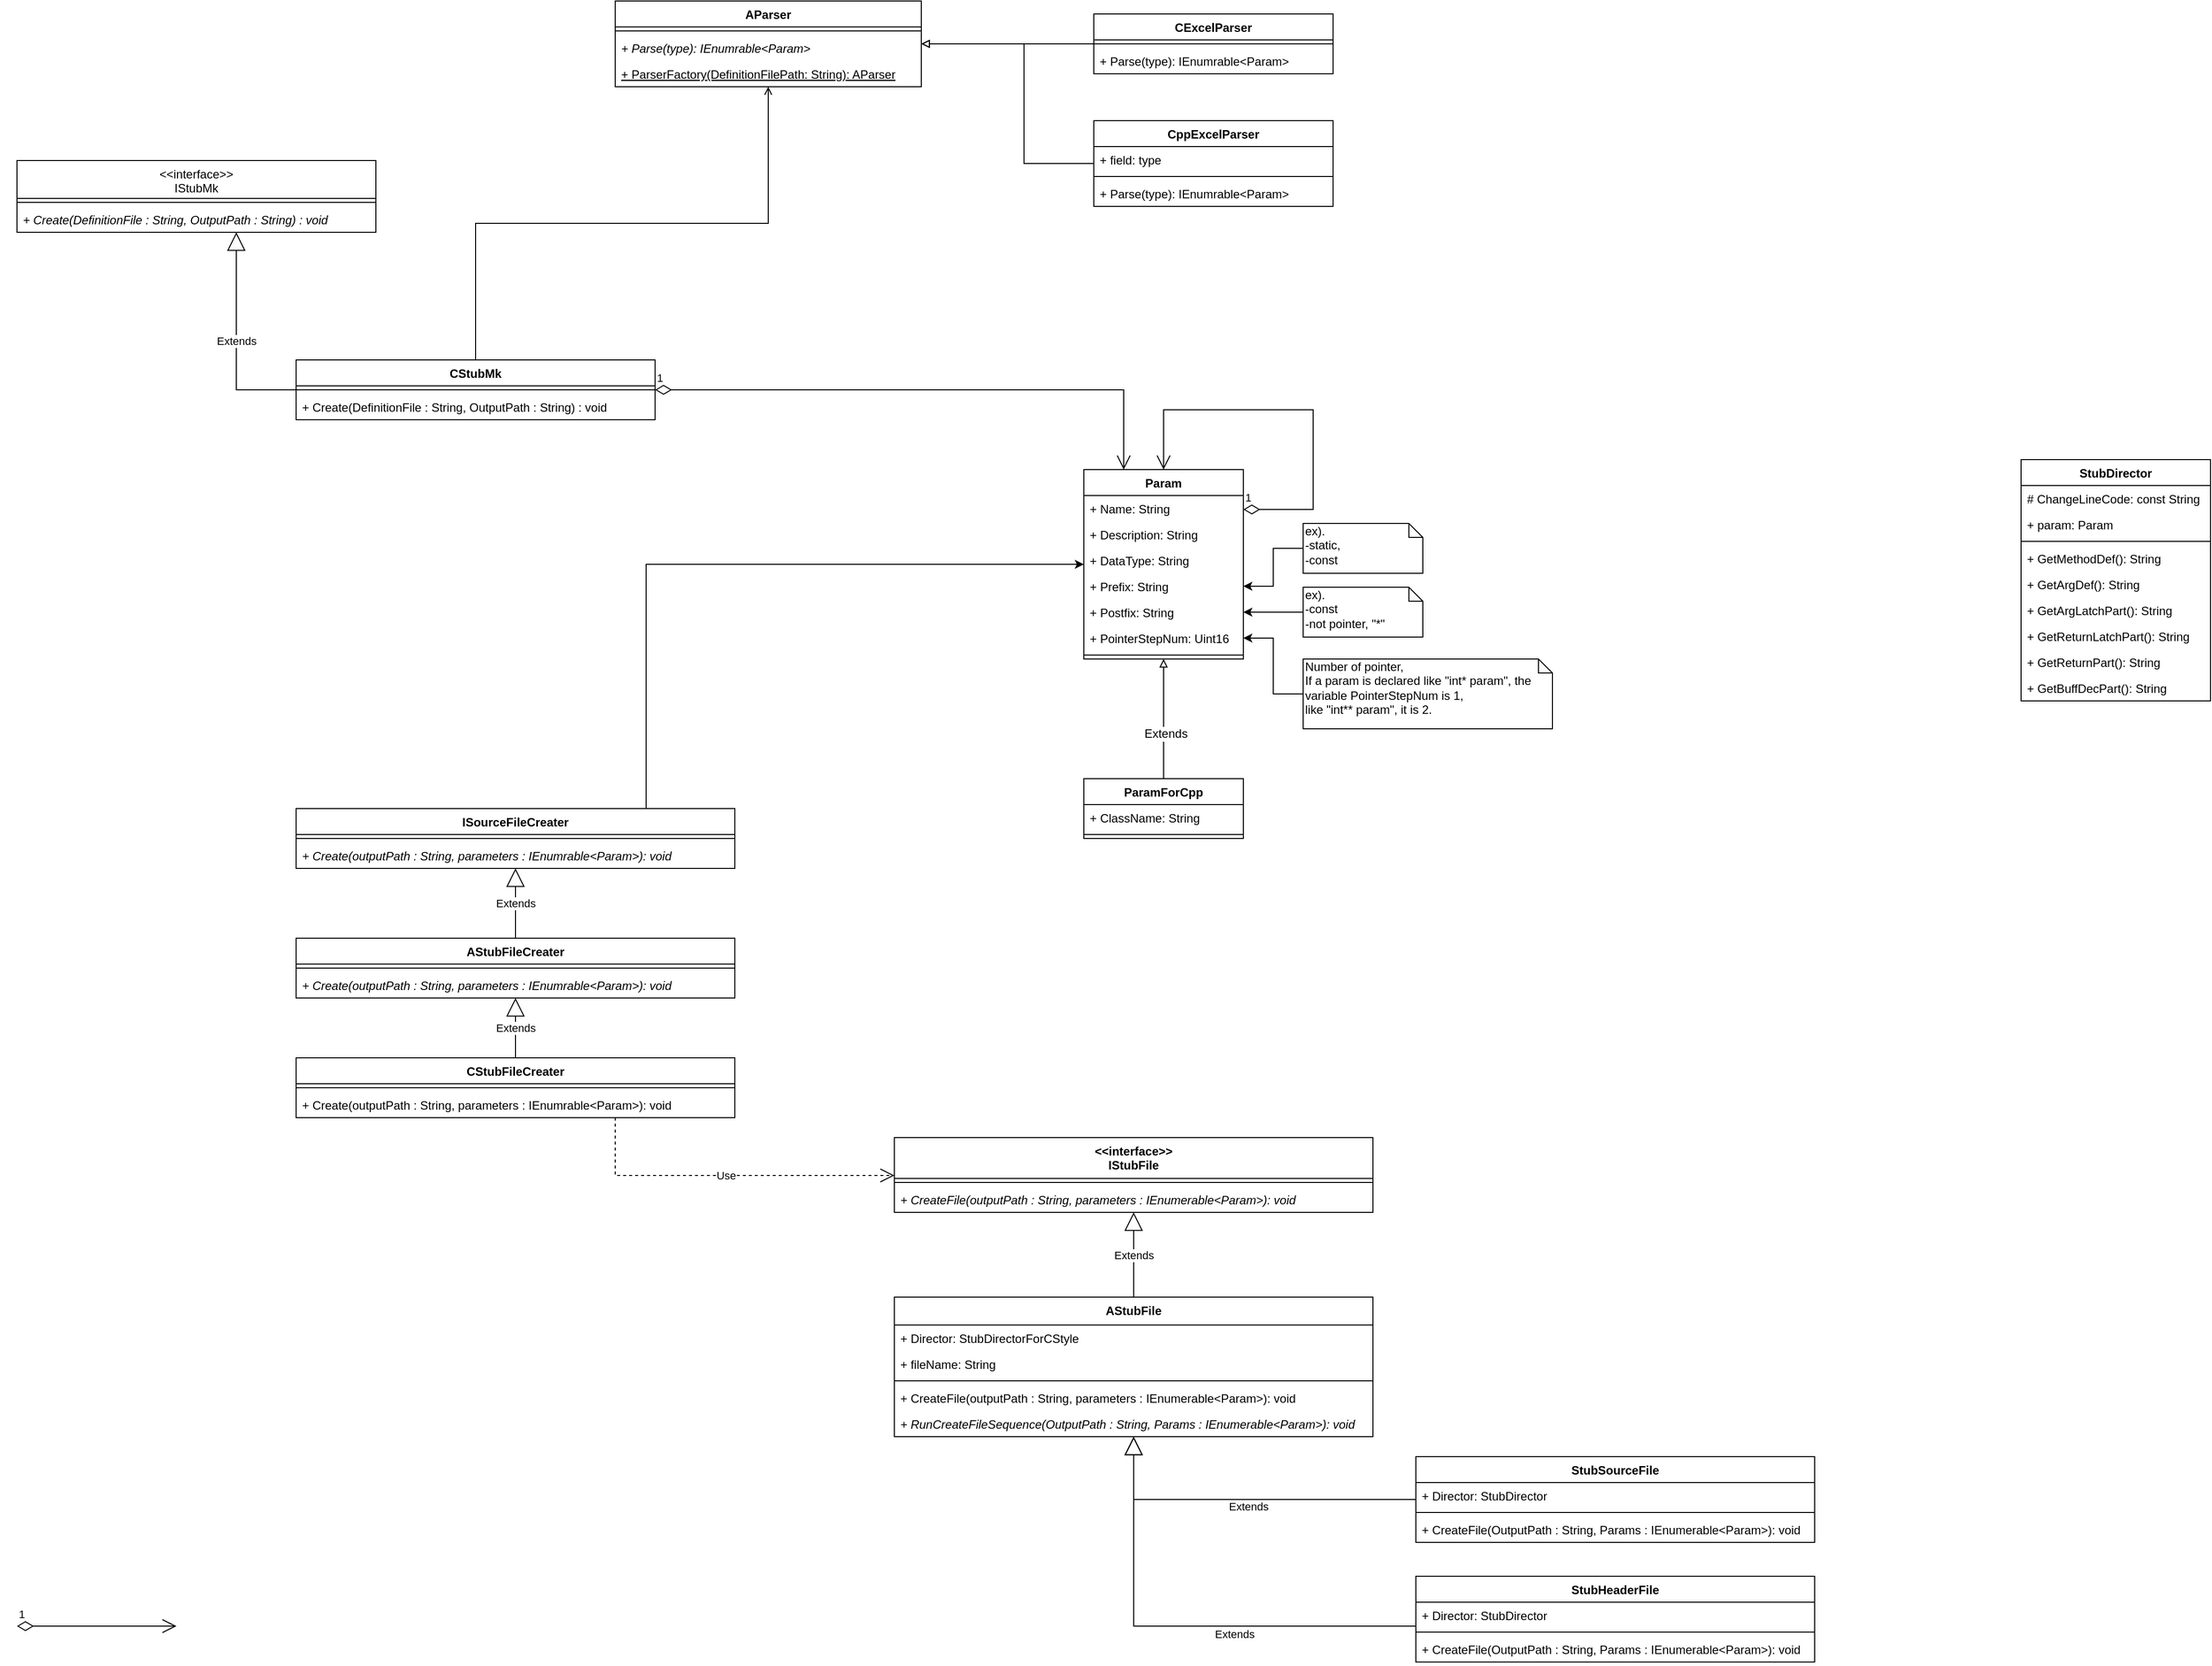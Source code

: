 <mxfile version="12.4.2" type="device" pages="1"><diagram id="QVvu_ek43hdtVGFrfovL" name="Class diagram"><mxGraphModel dx="1913" dy="2015" grid="1" gridSize="10" guides="1" tooltips="1" connect="1" arrows="1" fold="1" page="1" pageScale="1" pageWidth="827" pageHeight="1169" math="0" shadow="0"><root><mxCell id="0"/><mxCell id="1" parent="0"/><mxCell id="JqmOEWngRKhRQlTypjAN-6" style="edgeStyle=orthogonalEdgeStyle;rounded=0;orthogonalLoop=1;jettySize=auto;html=1;endArrow=open;endFill=0;" parent="1" source="FPUpxsADe26cOMh3PT_w-1" target="S-j-BMyVQvXEw7GV-qW3-18" edge="1"><mxGeometry relative="1" as="geometry"/></mxCell><mxCell id="FPUpxsADe26cOMh3PT_w-1" value="CStubMk" style="swimlane;fontStyle=1;align=center;verticalAlign=top;childLayout=stackLayout;horizontal=1;startSize=26;horizontalStack=0;resizeParent=1;resizeParentMax=0;resizeLast=0;collapsible=1;marginBottom=0;" parent="1" vertex="1"><mxGeometry x="40" y="40" width="360" height="60" as="geometry"/></mxCell><mxCell id="FPUpxsADe26cOMh3PT_w-3" value="" style="line;strokeWidth=1;fillColor=none;align=left;verticalAlign=middle;spacingTop=-1;spacingLeft=3;spacingRight=3;rotatable=0;labelPosition=right;points=[];portConstraint=eastwest;" parent="FPUpxsADe26cOMh3PT_w-1" vertex="1"><mxGeometry y="26" width="360" height="8" as="geometry"/></mxCell><mxCell id="FPUpxsADe26cOMh3PT_w-4" value="+ Create(DefinitionFile : String, OutputPath : String) : void" style="text;strokeColor=none;fillColor=none;align=left;verticalAlign=top;spacingLeft=4;spacingRight=4;overflow=hidden;rotatable=0;points=[[0,0.5],[1,0.5]];portConstraint=eastwest;" parent="FPUpxsADe26cOMh3PT_w-1" vertex="1"><mxGeometry y="34" width="360" height="26" as="geometry"/></mxCell><mxCell id="FPUpxsADe26cOMh3PT_w-5" value="Param" style="swimlane;fontStyle=1;align=center;verticalAlign=top;childLayout=stackLayout;horizontal=1;startSize=26;horizontalStack=0;resizeParent=1;resizeParentMax=0;resizeLast=0;collapsible=1;marginBottom=0;" parent="1" vertex="1"><mxGeometry x="830" y="150" width="160" height="190" as="geometry"/></mxCell><mxCell id="FPUpxsADe26cOMh3PT_w-6" value="+ Name: String" style="text;strokeColor=none;fillColor=none;align=left;verticalAlign=top;spacingLeft=4;spacingRight=4;overflow=hidden;rotatable=0;points=[[0,0.5],[1,0.5]];portConstraint=eastwest;" parent="FPUpxsADe26cOMh3PT_w-5" vertex="1"><mxGeometry y="26" width="160" height="26" as="geometry"/></mxCell><mxCell id="FPUpxsADe26cOMh3PT_w-13" value="+ Description: String" style="text;strokeColor=none;fillColor=none;align=left;verticalAlign=top;spacingLeft=4;spacingRight=4;overflow=hidden;rotatable=0;points=[[0,0.5],[1,0.5]];portConstraint=eastwest;" parent="FPUpxsADe26cOMh3PT_w-5" vertex="1"><mxGeometry y="52" width="160" height="26" as="geometry"/></mxCell><mxCell id="FPUpxsADe26cOMh3PT_w-9" value="+ DataType: String" style="text;strokeColor=none;fillColor=none;align=left;verticalAlign=top;spacingLeft=4;spacingRight=4;overflow=hidden;rotatable=0;points=[[0,0.5],[1,0.5]];portConstraint=eastwest;" parent="FPUpxsADe26cOMh3PT_w-5" vertex="1"><mxGeometry y="78" width="160" height="26" as="geometry"/></mxCell><mxCell id="FPUpxsADe26cOMh3PT_w-10" value="+ Prefix: String" style="text;strokeColor=none;fillColor=none;align=left;verticalAlign=top;spacingLeft=4;spacingRight=4;overflow=hidden;rotatable=0;points=[[0,0.5],[1,0.5]];portConstraint=eastwest;" parent="FPUpxsADe26cOMh3PT_w-5" vertex="1"><mxGeometry y="104" width="160" height="26" as="geometry"/></mxCell><mxCell id="FPUpxsADe26cOMh3PT_w-11" value="+ Postfix: String" style="text;strokeColor=none;fillColor=none;align=left;verticalAlign=top;spacingLeft=4;spacingRight=4;overflow=hidden;rotatable=0;points=[[0,0.5],[1,0.5]];portConstraint=eastwest;" parent="FPUpxsADe26cOMh3PT_w-5" vertex="1"><mxGeometry y="130" width="160" height="26" as="geometry"/></mxCell><mxCell id="FPUpxsADe26cOMh3PT_w-12" value="+ PointerStepNum: Uint16" style="text;strokeColor=none;fillColor=none;align=left;verticalAlign=top;spacingLeft=4;spacingRight=4;overflow=hidden;rotatable=0;points=[[0,0.5],[1,0.5]];portConstraint=eastwest;" parent="FPUpxsADe26cOMh3PT_w-5" vertex="1"><mxGeometry y="156" width="160" height="26" as="geometry"/></mxCell><mxCell id="FPUpxsADe26cOMh3PT_w-7" value="" style="line;strokeWidth=1;fillColor=none;align=left;verticalAlign=middle;spacingTop=-1;spacingLeft=3;spacingRight=3;rotatable=0;labelPosition=right;points=[];portConstraint=eastwest;" parent="FPUpxsADe26cOMh3PT_w-5" vertex="1"><mxGeometry y="182" width="160" height="8" as="geometry"/></mxCell><mxCell id="FPUpxsADe26cOMh3PT_w-17" value="1" style="endArrow=open;html=1;endSize=12;startArrow=diamondThin;startSize=14;startFill=0;edgeStyle=orthogonalEdgeStyle;align=left;verticalAlign=bottom;rounded=0;" parent="1" source="FPUpxsADe26cOMh3PT_w-5" target="FPUpxsADe26cOMh3PT_w-5" edge="1"><mxGeometry x="-1" y="3" relative="1" as="geometry"><mxPoint x="890" y="410" as="sourcePoint"/><mxPoint x="1060" y="180" as="targetPoint"/><Array as="points"><mxPoint x="1060" y="190"/><mxPoint x="1060" y="90"/><mxPoint x="910" y="90"/></Array></mxGeometry></mxCell><mxCell id="FPUpxsADe26cOMh3PT_w-19" style="edgeStyle=orthogonalEdgeStyle;rounded=0;orthogonalLoop=1;jettySize=auto;html=1;" parent="1" source="FPUpxsADe26cOMh3PT_w-18" target="FPUpxsADe26cOMh3PT_w-10" edge="1"><mxGeometry relative="1" as="geometry"/></mxCell><mxCell id="FPUpxsADe26cOMh3PT_w-18" value="ex).&lt;br&gt;-static,&lt;br&gt;-const" style="shape=note;whiteSpace=wrap;html=1;size=14;verticalAlign=top;align=left;spacingTop=-6;" parent="1" vertex="1"><mxGeometry x="1050" y="204" width="120" height="50" as="geometry"/></mxCell><mxCell id="FPUpxsADe26cOMh3PT_w-21" style="edgeStyle=orthogonalEdgeStyle;rounded=0;orthogonalLoop=1;jettySize=auto;html=1;" parent="1" source="FPUpxsADe26cOMh3PT_w-20" target="FPUpxsADe26cOMh3PT_w-11" edge="1"><mxGeometry relative="1" as="geometry"/></mxCell><mxCell id="FPUpxsADe26cOMh3PT_w-20" value="ex).&lt;br&gt;-const&lt;br&gt;-not pointer, &quot;*&quot;" style="shape=note;whiteSpace=wrap;html=1;size=14;verticalAlign=top;align=left;spacingTop=-6;" parent="1" vertex="1"><mxGeometry x="1050" y="268" width="120" height="50" as="geometry"/></mxCell><mxCell id="FPUpxsADe26cOMh3PT_w-23" style="edgeStyle=orthogonalEdgeStyle;rounded=0;orthogonalLoop=1;jettySize=auto;html=1;" parent="1" source="FPUpxsADe26cOMh3PT_w-22" target="FPUpxsADe26cOMh3PT_w-12" edge="1"><mxGeometry relative="1" as="geometry"><Array as="points"><mxPoint x="1020" y="375"/><mxPoint x="1020" y="319"/></Array></mxGeometry></mxCell><mxCell id="FPUpxsADe26cOMh3PT_w-22" value="Number of pointer,&lt;br&gt;If a param is declared like &quot;int* param&quot;, the variable PointerStepNum is 1,&lt;br&gt;like &quot;int** param&quot;, it is 2." style="shape=note;whiteSpace=wrap;html=1;size=14;verticalAlign=top;align=left;spacingTop=-6;" parent="1" vertex="1"><mxGeometry x="1050" y="340" width="250" height="70" as="geometry"/></mxCell><mxCell id="FPUpxsADe26cOMh3PT_w-28" style="edgeStyle=orthogonalEdgeStyle;rounded=0;orthogonalLoop=1;jettySize=auto;html=1;" parent="1" source="FPUpxsADe26cOMh3PT_w-24" target="FPUpxsADe26cOMh3PT_w-5" edge="1"><mxGeometry relative="1" as="geometry"><Array as="points"><mxPoint x="391" y="245"/></Array></mxGeometry></mxCell><mxCell id="FPUpxsADe26cOMh3PT_w-24" value="ISourceFileCreater" style="swimlane;fontStyle=1;align=center;verticalAlign=top;childLayout=stackLayout;horizontal=1;startSize=26;horizontalStack=0;resizeParent=1;resizeParentMax=0;resizeLast=0;collapsible=1;marginBottom=0;" parent="1" vertex="1"><mxGeometry x="40" y="490" width="440" height="60" as="geometry"/></mxCell><mxCell id="FPUpxsADe26cOMh3PT_w-26" value="" style="line;strokeWidth=1;fillColor=none;align=left;verticalAlign=middle;spacingTop=-1;spacingLeft=3;spacingRight=3;rotatable=0;labelPosition=right;points=[];portConstraint=eastwest;" parent="FPUpxsADe26cOMh3PT_w-24" vertex="1"><mxGeometry y="26" width="440" height="8" as="geometry"/></mxCell><mxCell id="FPUpxsADe26cOMh3PT_w-27" value="+ Create(outputPath : String, parameters : IEnumrable&lt;Param&gt;): void" style="text;strokeColor=none;fillColor=none;align=left;verticalAlign=top;spacingLeft=4;spacingRight=4;overflow=hidden;rotatable=0;points=[[0,0.5],[1,0.5]];portConstraint=eastwest;fontStyle=2" parent="FPUpxsADe26cOMh3PT_w-24" vertex="1"><mxGeometry y="34" width="440" height="26" as="geometry"/></mxCell><mxCell id="JqmOEWngRKhRQlTypjAN-1" style="edgeStyle=orthogonalEdgeStyle;rounded=0;orthogonalLoop=1;jettySize=auto;html=1;endArrow=block;endFill=0;" parent="1" source="FPUpxsADe26cOMh3PT_w-37" target="FPUpxsADe26cOMh3PT_w-5" edge="1"><mxGeometry relative="1" as="geometry"/></mxCell><mxCell id="JqmOEWngRKhRQlTypjAN-2" value="Extends" style="text;html=1;align=center;verticalAlign=middle;resizable=0;points=[];;labelBackgroundColor=#ffffff;" parent="JqmOEWngRKhRQlTypjAN-1" vertex="1" connectable="0"><mxGeometry x="-0.25" y="-2" relative="1" as="geometry"><mxPoint as="offset"/></mxGeometry></mxCell><mxCell id="FPUpxsADe26cOMh3PT_w-37" value="ParamForCpp" style="swimlane;fontStyle=1;align=center;verticalAlign=top;childLayout=stackLayout;horizontal=1;startSize=26;horizontalStack=0;resizeParent=1;resizeParentMax=0;resizeLast=0;collapsible=1;marginBottom=0;" parent="1" vertex="1"><mxGeometry x="830" y="460" width="160" height="60" as="geometry"/></mxCell><mxCell id="FPUpxsADe26cOMh3PT_w-38" value="+ ClassName: String" style="text;strokeColor=none;fillColor=none;align=left;verticalAlign=top;spacingLeft=4;spacingRight=4;overflow=hidden;rotatable=0;points=[[0,0.5],[1,0.5]];portConstraint=eastwest;" parent="FPUpxsADe26cOMh3PT_w-37" vertex="1"><mxGeometry y="26" width="160" height="26" as="geometry"/></mxCell><mxCell id="FPUpxsADe26cOMh3PT_w-39" value="" style="line;strokeWidth=1;fillColor=none;align=left;verticalAlign=middle;spacingTop=-1;spacingLeft=3;spacingRight=3;rotatable=0;labelPosition=right;points=[];portConstraint=eastwest;" parent="FPUpxsADe26cOMh3PT_w-37" vertex="1"><mxGeometry y="52" width="160" height="8" as="geometry"/></mxCell><mxCell id="4OHOIxx0dnx0S5uW3_Jd-1" value="StubSourceFile" style="swimlane;fontStyle=1;align=center;verticalAlign=top;childLayout=stackLayout;horizontal=1;startSize=26;horizontalStack=0;resizeParent=1;resizeParentMax=0;resizeLast=0;collapsible=1;marginBottom=0;" parent="1" vertex="1"><mxGeometry x="1163" y="1140" width="400" height="86" as="geometry"/></mxCell><mxCell id="4OHOIxx0dnx0S5uW3_Jd-43" value="+ Director: StubDirector" style="text;strokeColor=none;fillColor=none;align=left;verticalAlign=top;spacingLeft=4;spacingRight=4;overflow=hidden;rotatable=0;points=[[0,0.5],[1,0.5]];portConstraint=eastwest;" parent="4OHOIxx0dnx0S5uW3_Jd-1" vertex="1"><mxGeometry y="26" width="400" height="26" as="geometry"/></mxCell><mxCell id="4OHOIxx0dnx0S5uW3_Jd-3" value="" style="line;strokeWidth=1;fillColor=none;align=left;verticalAlign=middle;spacingTop=-1;spacingLeft=3;spacingRight=3;rotatable=0;labelPosition=right;points=[];portConstraint=eastwest;" parent="4OHOIxx0dnx0S5uW3_Jd-1" vertex="1"><mxGeometry y="52" width="400" height="8" as="geometry"/></mxCell><mxCell id="4OHOIxx0dnx0S5uW3_Jd-64" value="+ CreateFile(OutputPath : String, Params : IEnumerable&lt;Param&gt;): void" style="text;strokeColor=none;fillColor=none;align=left;verticalAlign=top;spacingLeft=4;spacingRight=4;overflow=hidden;rotatable=0;points=[[0,0.5],[1,0.5]];portConstraint=eastwest;fontStyle=0" parent="4OHOIxx0dnx0S5uW3_Jd-1" vertex="1"><mxGeometry y="60" width="400" height="26" as="geometry"/></mxCell><mxCell id="4OHOIxx0dnx0S5uW3_Jd-6" value="StubHeaderFile" style="swimlane;fontStyle=1;align=center;verticalAlign=top;childLayout=stackLayout;horizontal=1;startSize=26;horizontalStack=0;resizeParent=1;resizeParentMax=0;resizeLast=0;collapsible=1;marginBottom=0;" parent="1" vertex="1"><mxGeometry x="1163" y="1260" width="400" height="86" as="geometry"/></mxCell><mxCell id="4OHOIxx0dnx0S5uW3_Jd-44" value="+ Director: StubDirector" style="text;strokeColor=none;fillColor=none;align=left;verticalAlign=top;spacingLeft=4;spacingRight=4;overflow=hidden;rotatable=0;points=[[0,0.5],[1,0.5]];portConstraint=eastwest;" parent="4OHOIxx0dnx0S5uW3_Jd-6" vertex="1"><mxGeometry y="26" width="400" height="26" as="geometry"/></mxCell><mxCell id="4OHOIxx0dnx0S5uW3_Jd-7" value="" style="line;strokeWidth=1;fillColor=none;align=left;verticalAlign=middle;spacingTop=-1;spacingLeft=3;spacingRight=3;rotatable=0;labelPosition=right;points=[];portConstraint=eastwest;" parent="4OHOIxx0dnx0S5uW3_Jd-6" vertex="1"><mxGeometry y="52" width="400" height="8" as="geometry"/></mxCell><mxCell id="4OHOIxx0dnx0S5uW3_Jd-65" value="+ CreateFile(OutputPath : String, Params : IEnumerable&lt;Param&gt;): void" style="text;strokeColor=none;fillColor=none;align=left;verticalAlign=top;spacingLeft=4;spacingRight=4;overflow=hidden;rotatable=0;points=[[0,0.5],[1,0.5]];portConstraint=eastwest;fontStyle=0" parent="4OHOIxx0dnx0S5uW3_Jd-6" vertex="1"><mxGeometry y="60" width="400" height="26" as="geometry"/></mxCell><mxCell id="4OHOIxx0dnx0S5uW3_Jd-15" value="StubDirector" style="swimlane;fontStyle=1;align=center;verticalAlign=top;childLayout=stackLayout;horizontal=1;startSize=26;horizontalStack=0;resizeParent=1;resizeParentMax=0;resizeLast=0;collapsible=1;marginBottom=0;" parent="1" vertex="1"><mxGeometry x="1770" y="140" width="190" height="242" as="geometry"/></mxCell><mxCell id="4OHOIxx0dnx0S5uW3_Jd-41" value="# ChangeLineCode: const String" style="text;strokeColor=none;fillColor=none;align=left;verticalAlign=top;spacingLeft=4;spacingRight=4;overflow=hidden;rotatable=0;points=[[0,0.5],[1,0.5]];portConstraint=eastwest;" parent="4OHOIxx0dnx0S5uW3_Jd-15" vertex="1"><mxGeometry y="26" width="190" height="26" as="geometry"/></mxCell><mxCell id="4OHOIxx0dnx0S5uW3_Jd-16" value="+ param: Param" style="text;strokeColor=none;fillColor=none;align=left;verticalAlign=top;spacingLeft=4;spacingRight=4;overflow=hidden;rotatable=0;points=[[0,0.5],[1,0.5]];portConstraint=eastwest;" parent="4OHOIxx0dnx0S5uW3_Jd-15" vertex="1"><mxGeometry y="52" width="190" height="26" as="geometry"/></mxCell><mxCell id="4OHOIxx0dnx0S5uW3_Jd-17" value="" style="line;strokeWidth=1;fillColor=none;align=left;verticalAlign=middle;spacingTop=-1;spacingLeft=3;spacingRight=3;rotatable=0;labelPosition=right;points=[];portConstraint=eastwest;" parent="4OHOIxx0dnx0S5uW3_Jd-15" vertex="1"><mxGeometry y="78" width="190" height="8" as="geometry"/></mxCell><mxCell id="4OHOIxx0dnx0S5uW3_Jd-18" value="+ GetMethodDef(): String" style="text;strokeColor=none;fillColor=none;align=left;verticalAlign=top;spacingLeft=4;spacingRight=4;overflow=hidden;rotatable=0;points=[[0,0.5],[1,0.5]];portConstraint=eastwest;" parent="4OHOIxx0dnx0S5uW3_Jd-15" vertex="1"><mxGeometry y="86" width="190" height="26" as="geometry"/></mxCell><mxCell id="4OHOIxx0dnx0S5uW3_Jd-19" value="+ GetArgDef(): String" style="text;strokeColor=none;fillColor=none;align=left;verticalAlign=top;spacingLeft=4;spacingRight=4;overflow=hidden;rotatable=0;points=[[0,0.5],[1,0.5]];portConstraint=eastwest;" parent="4OHOIxx0dnx0S5uW3_Jd-15" vertex="1"><mxGeometry y="112" width="190" height="26" as="geometry"/></mxCell><mxCell id="4OHOIxx0dnx0S5uW3_Jd-20" value="+ GetArgLatchPart(): String" style="text;strokeColor=none;fillColor=none;align=left;verticalAlign=top;spacingLeft=4;spacingRight=4;overflow=hidden;rotatable=0;points=[[0,0.5],[1,0.5]];portConstraint=eastwest;" parent="4OHOIxx0dnx0S5uW3_Jd-15" vertex="1"><mxGeometry y="138" width="190" height="26" as="geometry"/></mxCell><mxCell id="4OHOIxx0dnx0S5uW3_Jd-21" value="+ GetReturnLatchPart(): String" style="text;strokeColor=none;fillColor=none;align=left;verticalAlign=top;spacingLeft=4;spacingRight=4;overflow=hidden;rotatable=0;points=[[0,0.5],[1,0.5]];portConstraint=eastwest;" parent="4OHOIxx0dnx0S5uW3_Jd-15" vertex="1"><mxGeometry y="164" width="190" height="26" as="geometry"/></mxCell><mxCell id="4OHOIxx0dnx0S5uW3_Jd-42" value="+ GetReturnPart(): String" style="text;strokeColor=none;fillColor=none;align=left;verticalAlign=top;spacingLeft=4;spacingRight=4;overflow=hidden;rotatable=0;points=[[0,0.5],[1,0.5]];portConstraint=eastwest;" parent="4OHOIxx0dnx0S5uW3_Jd-15" vertex="1"><mxGeometry y="190" width="190" height="26" as="geometry"/></mxCell><mxCell id="4OHOIxx0dnx0S5uW3_Jd-37" value="+ GetBuffDecPart(): String" style="text;strokeColor=none;fillColor=none;align=left;verticalAlign=top;spacingLeft=4;spacingRight=4;overflow=hidden;rotatable=0;points=[[0,0.5],[1,0.5]];portConstraint=eastwest;" parent="4OHOIxx0dnx0S5uW3_Jd-15" vertex="1"><mxGeometry y="216" width="190" height="26" as="geometry"/></mxCell><mxCell id="4OHOIxx0dnx0S5uW3_Jd-54" value="AStubFile" style="swimlane;fontStyle=1;align=center;verticalAlign=top;childLayout=stackLayout;horizontal=1;startSize=28;horizontalStack=0;resizeParent=1;resizeParentMax=0;resizeLast=0;collapsible=1;marginBottom=0;" parent="1" vertex="1"><mxGeometry x="640" y="980" width="480" height="140" as="geometry"/></mxCell><mxCell id="Dy_hGexzc8GMt8z0OF9P-2" value="+ Director: StubDirectorForCStyle" style="text;strokeColor=none;fillColor=none;align=left;verticalAlign=top;spacingLeft=4;spacingRight=4;overflow=hidden;rotatable=0;points=[[0,0.5],[1,0.5]];portConstraint=eastwest;" parent="4OHOIxx0dnx0S5uW3_Jd-54" vertex="1"><mxGeometry y="28" width="480" height="26" as="geometry"/></mxCell><mxCell id="Dy_hGexzc8GMt8z0OF9P-3" value="+ fileName: String" style="text;strokeColor=none;fillColor=none;align=left;verticalAlign=top;spacingLeft=4;spacingRight=4;overflow=hidden;rotatable=0;points=[[0,0.5],[1,0.5]];portConstraint=eastwest;" parent="4OHOIxx0dnx0S5uW3_Jd-54" vertex="1"><mxGeometry y="54" width="480" height="26" as="geometry"/></mxCell><mxCell id="4OHOIxx0dnx0S5uW3_Jd-56" value="" style="line;strokeWidth=1;fillColor=none;align=left;verticalAlign=middle;spacingTop=-1;spacingLeft=3;spacingRight=3;rotatable=0;labelPosition=right;points=[];portConstraint=eastwest;" parent="4OHOIxx0dnx0S5uW3_Jd-54" vertex="1"><mxGeometry y="80" width="480" height="8" as="geometry"/></mxCell><mxCell id="Dy_hGexzc8GMt8z0OF9P-1" value="+ CreateFile(outputPath : String, parameters : IEnumerable&lt;Param&gt;): void" style="text;strokeColor=none;fillColor=none;align=left;verticalAlign=top;spacingLeft=4;spacingRight=4;overflow=hidden;rotatable=0;points=[[0,0.5],[1,0.5]];portConstraint=eastwest;fontStyle=0" parent="4OHOIxx0dnx0S5uW3_Jd-54" vertex="1"><mxGeometry y="88" width="480" height="26" as="geometry"/></mxCell><mxCell id="4OHOIxx0dnx0S5uW3_Jd-61" value="+ RunCreateFileSequence(OutputPath : String, Params : IEnumerable&lt;Param&gt;): void" style="text;strokeColor=none;fillColor=none;align=left;verticalAlign=top;spacingLeft=4;spacingRight=4;overflow=hidden;rotatable=0;points=[[0,0.5],[1,0.5]];portConstraint=eastwest;fontStyle=2" parent="4OHOIxx0dnx0S5uW3_Jd-54" vertex="1"><mxGeometry y="114" width="480" height="26" as="geometry"/></mxCell><mxCell id="Dy_hGexzc8GMt8z0OF9P-4" value="&lt;&lt;interface&gt;&gt;&#10;IStubFile" style="swimlane;fontStyle=1;align=center;verticalAlign=top;childLayout=stackLayout;horizontal=1;startSize=41;horizontalStack=0;resizeParent=1;resizeParentMax=0;resizeLast=0;collapsible=1;marginBottom=0;" parent="1" vertex="1"><mxGeometry x="640" y="820" width="480" height="75" as="geometry"/></mxCell><mxCell id="Dy_hGexzc8GMt8z0OF9P-7" value="" style="line;strokeWidth=1;fillColor=none;align=left;verticalAlign=middle;spacingTop=-1;spacingLeft=3;spacingRight=3;rotatable=0;labelPosition=right;points=[];portConstraint=eastwest;" parent="Dy_hGexzc8GMt8z0OF9P-4" vertex="1"><mxGeometry y="41" width="480" height="8" as="geometry"/></mxCell><mxCell id="Dy_hGexzc8GMt8z0OF9P-8" value="+ CreateFile(outputPath : String, parameters : IEnumerable&lt;Param&gt;): void" style="text;strokeColor=none;fillColor=none;align=left;verticalAlign=top;spacingLeft=4;spacingRight=4;overflow=hidden;rotatable=0;points=[[0,0.5],[1,0.5]];portConstraint=eastwest;fontStyle=2" parent="Dy_hGexzc8GMt8z0OF9P-4" vertex="1"><mxGeometry y="49" width="480" height="26" as="geometry"/></mxCell><mxCell id="Dy_hGexzc8GMt8z0OF9P-11" value="AStubFileCreater" style="swimlane;fontStyle=1;align=center;verticalAlign=top;childLayout=stackLayout;horizontal=1;startSize=26;horizontalStack=0;resizeParent=1;resizeParentMax=0;resizeLast=0;collapsible=1;marginBottom=0;" parent="1" vertex="1"><mxGeometry x="40" y="620" width="440" height="60" as="geometry"/></mxCell><mxCell id="Dy_hGexzc8GMt8z0OF9P-13" value="" style="line;strokeWidth=1;fillColor=none;align=left;verticalAlign=middle;spacingTop=-1;spacingLeft=3;spacingRight=3;rotatable=0;labelPosition=right;points=[];portConstraint=eastwest;" parent="Dy_hGexzc8GMt8z0OF9P-11" vertex="1"><mxGeometry y="26" width="440" height="8" as="geometry"/></mxCell><mxCell id="Dy_hGexzc8GMt8z0OF9P-27" value="+ Create(outputPath : String, parameters : IEnumrable&lt;Param&gt;): void" style="text;strokeColor=none;fillColor=none;align=left;verticalAlign=top;spacingLeft=4;spacingRight=4;overflow=hidden;rotatable=0;points=[[0,0.5],[1,0.5]];portConstraint=eastwest;fontStyle=2" parent="Dy_hGexzc8GMt8z0OF9P-11" vertex="1"><mxGeometry y="34" width="440" height="26" as="geometry"/></mxCell><mxCell id="Dy_hGexzc8GMt8z0OF9P-16" value="CStubFileCreater" style="swimlane;fontStyle=1;align=center;verticalAlign=top;childLayout=stackLayout;horizontal=1;startSize=26;horizontalStack=0;resizeParent=1;resizeParentMax=0;resizeLast=0;collapsible=1;marginBottom=0;" parent="1" vertex="1"><mxGeometry x="40" y="740" width="440" height="60" as="geometry"/></mxCell><mxCell id="Dy_hGexzc8GMt8z0OF9P-17" value="" style="line;strokeWidth=1;fillColor=none;align=left;verticalAlign=middle;spacingTop=-1;spacingLeft=3;spacingRight=3;rotatable=0;labelPosition=right;points=[];portConstraint=eastwest;" parent="Dy_hGexzc8GMt8z0OF9P-16" vertex="1"><mxGeometry y="26" width="440" height="8" as="geometry"/></mxCell><mxCell id="Dy_hGexzc8GMt8z0OF9P-28" value="+ Create(outputPath : String, parameters : IEnumrable&lt;Param&gt;): void" style="text;strokeColor=none;fillColor=none;align=left;verticalAlign=top;spacingLeft=4;spacingRight=4;overflow=hidden;rotatable=0;points=[[0,0.5],[1,0.5]];portConstraint=eastwest;fontStyle=0" parent="Dy_hGexzc8GMt8z0OF9P-16" vertex="1"><mxGeometry y="34" width="440" height="26" as="geometry"/></mxCell><mxCell id="Dy_hGexzc8GMt8z0OF9P-19" value="Extends" style="endArrow=block;endSize=16;endFill=0;html=1;" parent="1" source="Dy_hGexzc8GMt8z0OF9P-11" target="FPUpxsADe26cOMh3PT_w-24" edge="1"><mxGeometry width="160" relative="1" as="geometry"><mxPoint x="310" y="600" as="sourcePoint"/><mxPoint x="220" y="910" as="targetPoint"/></mxGeometry></mxCell><mxCell id="Dy_hGexzc8GMt8z0OF9P-20" value="Extends" style="endArrow=block;endSize=16;endFill=0;html=1;" parent="1" source="Dy_hGexzc8GMt8z0OF9P-16" target="Dy_hGexzc8GMt8z0OF9P-11" edge="1"><mxGeometry width="160" relative="1" as="geometry"><mxPoint x="140" y="960" as="sourcePoint"/><mxPoint x="300" y="960" as="targetPoint"/></mxGeometry></mxCell><mxCell id="Dy_hGexzc8GMt8z0OF9P-21" value="Extends" style="endArrow=block;endSize=16;endFill=0;html=1;" parent="1" source="4OHOIxx0dnx0S5uW3_Jd-54" target="Dy_hGexzc8GMt8z0OF9P-4" edge="1"><mxGeometry width="160" relative="1" as="geometry"><mxPoint x="830" y="1240" as="sourcePoint"/><mxPoint x="990" y="1240" as="targetPoint"/></mxGeometry></mxCell><mxCell id="Dy_hGexzc8GMt8z0OF9P-22" value="Extends" style="endArrow=block;endSize=16;endFill=0;html=1;edgeStyle=orthogonalEdgeStyle;rounded=0;" parent="1" source="4OHOIxx0dnx0S5uW3_Jd-1" target="4OHOIxx0dnx0S5uW3_Jd-54" edge="1"><mxGeometry x="-0.029" y="7" width="160" relative="1" as="geometry"><mxPoint x="650" y="1310" as="sourcePoint"/><mxPoint x="810" y="1310" as="targetPoint"/><mxPoint as="offset"/></mxGeometry></mxCell><mxCell id="Dy_hGexzc8GMt8z0OF9P-23" value="Extends" style="endArrow=block;endSize=16;endFill=0;html=1;edgeStyle=elbowEdgeStyle;rounded=0;elbow=vertical;" parent="1" source="4OHOIxx0dnx0S5uW3_Jd-6" target="4OHOIxx0dnx0S5uW3_Jd-54" edge="1"><mxGeometry x="-0.23" y="8" width="160" relative="1" as="geometry"><mxPoint x="770" y="1330" as="sourcePoint"/><mxPoint x="930" y="1330" as="targetPoint"/><Array as="points"><mxPoint x="880" y="1310"/></Array><mxPoint as="offset"/></mxGeometry></mxCell><mxCell id="Dy_hGexzc8GMt8z0OF9P-24" value="Use" style="endArrow=open;endSize=12;dashed=1;html=1;edgeStyle=orthogonalEdgeStyle;strokeColor=#000000;rounded=0;fillColor=#ffe6cc;" parent="1" source="Dy_hGexzc8GMt8z0OF9P-16" target="Dy_hGexzc8GMt8z0OF9P-4" edge="1"><mxGeometry width="160" relative="1" as="geometry"><mxPoint x="230" y="990" as="sourcePoint"/><mxPoint x="390" y="990" as="targetPoint"/><Array as="points"><mxPoint x="360" y="858"/></Array></mxGeometry></mxCell><mxCell id="S-j-BMyVQvXEw7GV-qW3-5" value="1" style="endArrow=open;html=1;endSize=12;startArrow=diamondThin;startSize=14;startFill=0;edgeStyle=orthogonalEdgeStyle;align=left;verticalAlign=bottom;rounded=0;" parent="1" source="FPUpxsADe26cOMh3PT_w-1" target="FPUpxsADe26cOMh3PT_w-5" edge="1"><mxGeometry x="-1" y="3" relative="1" as="geometry"><mxPoint x="450" y="80" as="sourcePoint"/><mxPoint x="810" y="130" as="targetPoint"/><Array as="points"><mxPoint x="870" y="70"/></Array></mxGeometry></mxCell><mxCell id="S-j-BMyVQvXEw7GV-qW3-8" value="&lt;&lt;interface&gt;&gt;&#10;IStubMk" style="swimlane;fontStyle=0;align=center;verticalAlign=top;childLayout=stackLayout;horizontal=1;startSize=38;horizontalStack=0;resizeParent=1;resizeParentMax=0;resizeLast=0;collapsible=1;marginBottom=0;" parent="1" vertex="1"><mxGeometry x="-240" y="-160" width="360" height="72" as="geometry"/></mxCell><mxCell id="S-j-BMyVQvXEw7GV-qW3-10" value="" style="line;strokeWidth=1;fillColor=none;align=left;verticalAlign=middle;spacingTop=-1;spacingLeft=3;spacingRight=3;rotatable=0;labelPosition=right;points=[];portConstraint=eastwest;" parent="S-j-BMyVQvXEw7GV-qW3-8" vertex="1"><mxGeometry y="38" width="360" height="8" as="geometry"/></mxCell><mxCell id="S-j-BMyVQvXEw7GV-qW3-12" value="+ Create(DefinitionFile : String, OutputPath : String) : void" style="text;strokeColor=none;fillColor=none;align=left;verticalAlign=top;spacingLeft=4;spacingRight=4;overflow=hidden;rotatable=0;points=[[0,0.5],[1,0.5]];portConstraint=eastwest;fontStyle=2" parent="S-j-BMyVQvXEw7GV-qW3-8" vertex="1"><mxGeometry y="46" width="360" height="26" as="geometry"/></mxCell><mxCell id="S-j-BMyVQvXEw7GV-qW3-13" value="1" style="endArrow=open;html=1;endSize=12;startArrow=diamondThin;startSize=14;startFill=0;edgeStyle=orthogonalEdgeStyle;align=left;verticalAlign=bottom;" parent="1" edge="1"><mxGeometry x="-1" y="3" relative="1" as="geometry"><mxPoint x="-240" y="1310" as="sourcePoint"/><mxPoint x="-80" y="1310" as="targetPoint"/></mxGeometry></mxCell><mxCell id="S-j-BMyVQvXEw7GV-qW3-14" value="Extends" style="endArrow=block;endSize=16;endFill=0;html=1;edgeStyle=orthogonalEdgeStyle;strokeColor=#000000;rounded=0;" parent="1" source="FPUpxsADe26cOMh3PT_w-1" target="S-j-BMyVQvXEw7GV-qW3-8" edge="1"><mxGeometry width="160" relative="1" as="geometry"><mxPoint x="-270" y="219" as="sourcePoint"/><mxPoint x="-110" y="219" as="targetPoint"/><Array as="points"><mxPoint x="-20" y="70"/></Array></mxGeometry></mxCell><mxCell id="S-j-BMyVQvXEw7GV-qW3-18" value="AParser" style="swimlane;fontStyle=1;align=center;verticalAlign=top;childLayout=stackLayout;horizontal=1;startSize=26;horizontalStack=0;resizeParent=1;resizeParentMax=0;resizeLast=0;collapsible=1;marginBottom=0;" parent="1" vertex="1"><mxGeometry x="360" y="-320" width="307" height="86" as="geometry"/></mxCell><mxCell id="S-j-BMyVQvXEw7GV-qW3-20" value="" style="line;strokeWidth=1;fillColor=none;align=left;verticalAlign=middle;spacingTop=-1;spacingLeft=3;spacingRight=3;rotatable=0;labelPosition=right;points=[];portConstraint=eastwest;" parent="S-j-BMyVQvXEw7GV-qW3-18" vertex="1"><mxGeometry y="26" width="307" height="8" as="geometry"/></mxCell><mxCell id="S-j-BMyVQvXEw7GV-qW3-21" value="+ Parse(type): IEnumrable&lt;Param&gt;" style="text;strokeColor=none;fillColor=none;align=left;verticalAlign=top;spacingLeft=4;spacingRight=4;overflow=hidden;rotatable=0;points=[[0,0.5],[1,0.5]];portConstraint=eastwest;fontStyle=2" parent="S-j-BMyVQvXEw7GV-qW3-18" vertex="1"><mxGeometry y="34" width="307" height="26" as="geometry"/></mxCell><mxCell id="JqmOEWngRKhRQlTypjAN-3" value="+ ParserFactory(DefinitionFilePath: String): AParser" style="text;strokeColor=none;fillColor=none;align=left;verticalAlign=top;spacingLeft=4;spacingRight=4;overflow=hidden;rotatable=0;points=[[0,0.5],[1,0.5]];portConstraint=eastwest;fontStyle=4" parent="S-j-BMyVQvXEw7GV-qW3-18" vertex="1"><mxGeometry y="60" width="307" height="26" as="geometry"/></mxCell><mxCell id="JqmOEWngRKhRQlTypjAN-4" style="edgeStyle=orthogonalEdgeStyle;rounded=0;orthogonalLoop=1;jettySize=auto;html=1;endArrow=block;endFill=0;" parent="1" source="S-j-BMyVQvXEw7GV-qW3-22" target="S-j-BMyVQvXEw7GV-qW3-18" edge="1"><mxGeometry relative="1" as="geometry"><mxPoint x="810" y="-280" as="targetPoint"/></mxGeometry></mxCell><mxCell id="S-j-BMyVQvXEw7GV-qW3-22" value="CExcelParser" style="swimlane;fontStyle=1;align=center;verticalAlign=top;childLayout=stackLayout;horizontal=1;startSize=26;horizontalStack=0;resizeParent=1;resizeParentMax=0;resizeLast=0;collapsible=1;marginBottom=0;" parent="1" vertex="1"><mxGeometry x="840" y="-307" width="240" height="60" as="geometry"/></mxCell><mxCell id="S-j-BMyVQvXEw7GV-qW3-24" value="" style="line;strokeWidth=1;fillColor=none;align=left;verticalAlign=middle;spacingTop=-1;spacingLeft=3;spacingRight=3;rotatable=0;labelPosition=right;points=[];portConstraint=eastwest;" parent="S-j-BMyVQvXEw7GV-qW3-22" vertex="1"><mxGeometry y="26" width="240" height="8" as="geometry"/></mxCell><mxCell id="JqmOEWngRKhRQlTypjAN-8" value="+ Parse(type): IEnumrable&lt;Param&gt;" style="text;strokeColor=none;fillColor=none;align=left;verticalAlign=top;spacingLeft=4;spacingRight=4;overflow=hidden;rotatable=0;points=[[0,0.5],[1,0.5]];portConstraint=eastwest;fontStyle=0" parent="S-j-BMyVQvXEw7GV-qW3-22" vertex="1"><mxGeometry y="34" width="240" height="26" as="geometry"/></mxCell><mxCell id="JqmOEWngRKhRQlTypjAN-5" style="edgeStyle=orthogonalEdgeStyle;rounded=0;orthogonalLoop=1;jettySize=auto;html=1;endArrow=block;endFill=0;" parent="1" source="S-j-BMyVQvXEw7GV-qW3-31" target="S-j-BMyVQvXEw7GV-qW3-18" edge="1"><mxGeometry relative="1" as="geometry"><Array as="points"><mxPoint x="770" y="-157"/><mxPoint x="770" y="-277"/></Array></mxGeometry></mxCell><mxCell id="S-j-BMyVQvXEw7GV-qW3-31" value="CppExcelParser" style="swimlane;fontStyle=1;align=center;verticalAlign=top;childLayout=stackLayout;horizontal=1;startSize=26;horizontalStack=0;resizeParent=1;resizeParentMax=0;resizeLast=0;collapsible=1;marginBottom=0;" parent="1" vertex="1"><mxGeometry x="840" y="-200" width="240" height="86" as="geometry"/></mxCell><mxCell id="S-j-BMyVQvXEw7GV-qW3-32" value="+ field: type" style="text;strokeColor=none;fillColor=none;align=left;verticalAlign=top;spacingLeft=4;spacingRight=4;overflow=hidden;rotatable=0;points=[[0,0.5],[1,0.5]];portConstraint=eastwest;" parent="S-j-BMyVQvXEw7GV-qW3-31" vertex="1"><mxGeometry y="26" width="240" height="26" as="geometry"/></mxCell><mxCell id="S-j-BMyVQvXEw7GV-qW3-33" value="" style="line;strokeWidth=1;fillColor=none;align=left;verticalAlign=middle;spacingTop=-1;spacingLeft=3;spacingRight=3;rotatable=0;labelPosition=right;points=[];portConstraint=eastwest;" parent="S-j-BMyVQvXEw7GV-qW3-31" vertex="1"><mxGeometry y="52" width="240" height="8" as="geometry"/></mxCell><mxCell id="JqmOEWngRKhRQlTypjAN-7" value="+ Parse(type): IEnumrable&lt;Param&gt;" style="text;strokeColor=none;fillColor=none;align=left;verticalAlign=top;spacingLeft=4;spacingRight=4;overflow=hidden;rotatable=0;points=[[0,0.5],[1,0.5]];portConstraint=eastwest;fontStyle=0" parent="S-j-BMyVQvXEw7GV-qW3-31" vertex="1"><mxGeometry y="60" width="240" height="26" as="geometry"/></mxCell></root></mxGraphModel></diagram></mxfile>